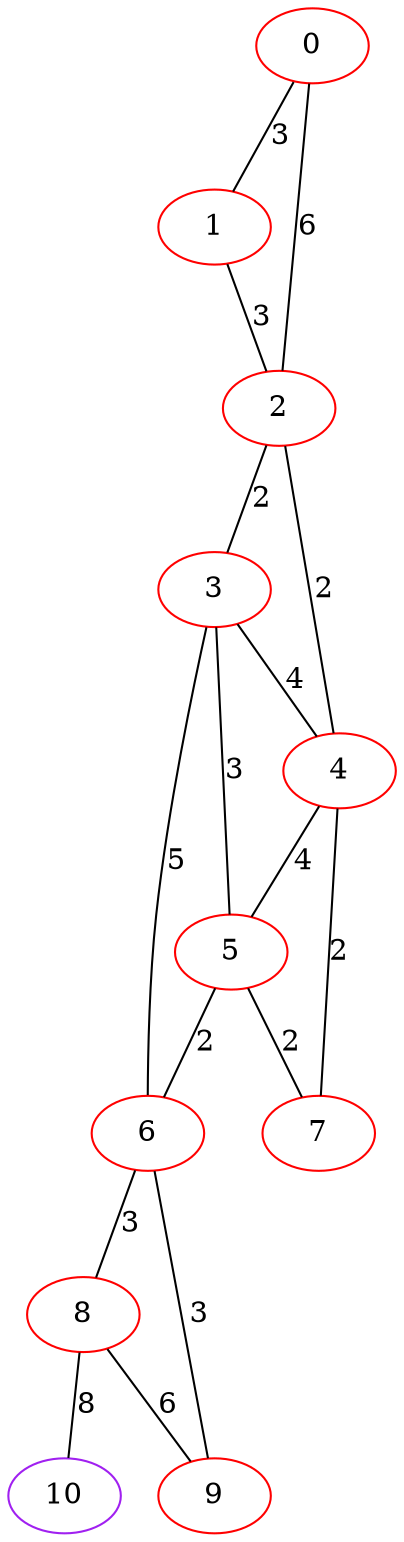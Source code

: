graph "" {
0 [color=red, weight=1];
1 [color=red, weight=1];
2 [color=red, weight=1];
3 [color=red, weight=1];
4 [color=red, weight=1];
5 [color=red, weight=1];
6 [color=red, weight=1];
7 [color=red, weight=1];
8 [color=red, weight=1];
9 [color=red, weight=1];
10 [color=purple, weight=4];
0 -- 1  [key=0, label=3];
0 -- 2  [key=0, label=6];
1 -- 2  [key=0, label=3];
2 -- 3  [key=0, label=2];
2 -- 4  [key=0, label=2];
3 -- 4  [key=0, label=4];
3 -- 5  [key=0, label=3];
3 -- 6  [key=0, label=5];
4 -- 5  [key=0, label=4];
4 -- 7  [key=0, label=2];
5 -- 6  [key=0, label=2];
5 -- 7  [key=0, label=2];
6 -- 8  [key=0, label=3];
6 -- 9  [key=0, label=3];
8 -- 9  [key=0, label=6];
8 -- 10  [key=0, label=8];
}
